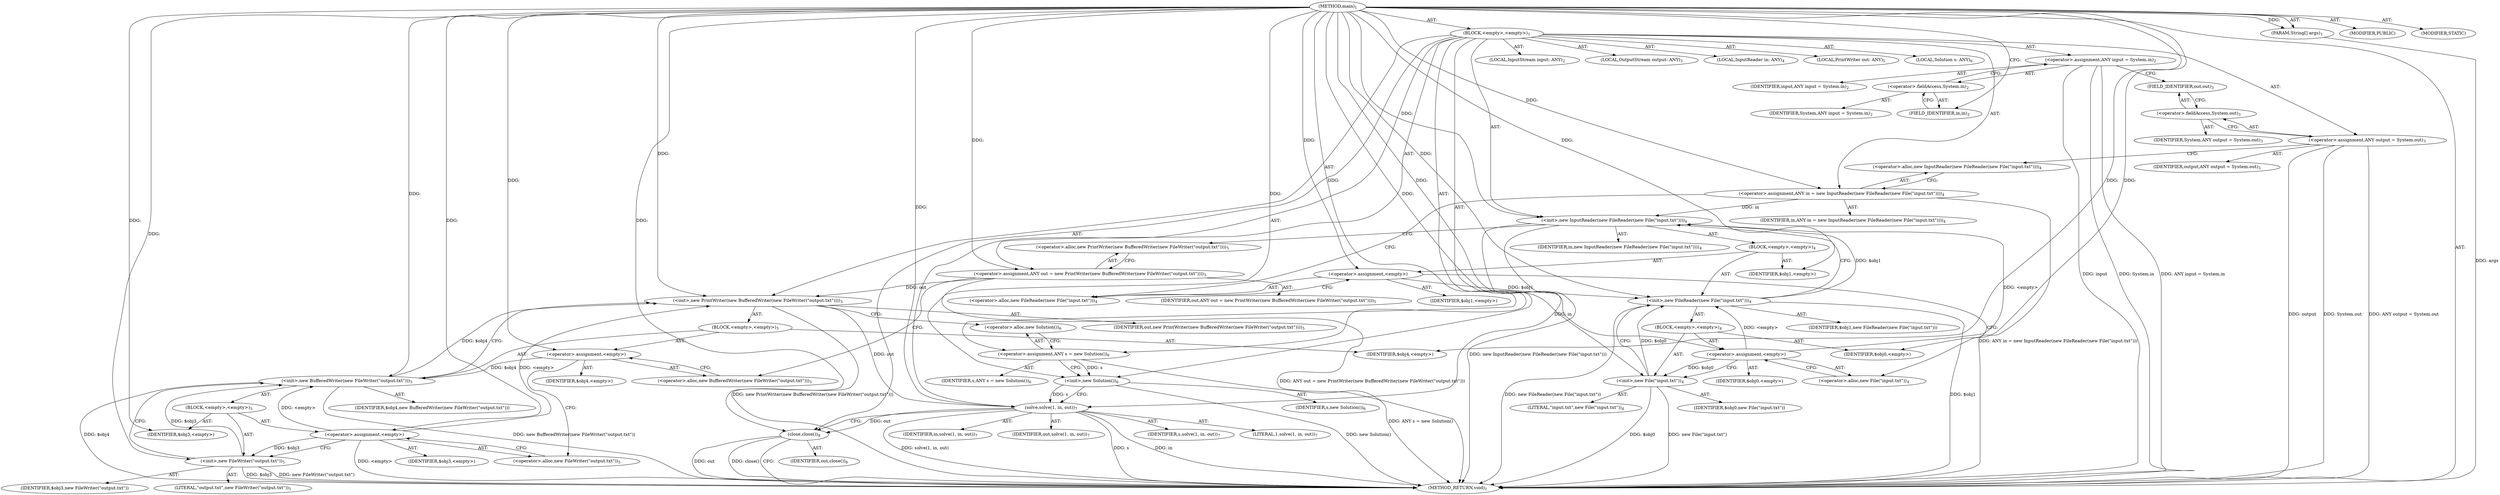 digraph "main" {  
"23" [label = <(METHOD,main)<SUB>1</SUB>> ]
"24" [label = <(PARAM,String[] args)<SUB>1</SUB>> ]
"25" [label = <(BLOCK,&lt;empty&gt;,&lt;empty&gt;)<SUB>1</SUB>> ]
"26" [label = <(LOCAL,InputStream input: ANY)<SUB>2</SUB>> ]
"27" [label = <(&lt;operator&gt;.assignment,ANY input = System.in)<SUB>2</SUB>> ]
"28" [label = <(IDENTIFIER,input,ANY input = System.in)<SUB>2</SUB>> ]
"29" [label = <(&lt;operator&gt;.fieldAccess,System.in)<SUB>2</SUB>> ]
"30" [label = <(IDENTIFIER,System,ANY input = System.in)<SUB>2</SUB>> ]
"31" [label = <(FIELD_IDENTIFIER,in,in)<SUB>2</SUB>> ]
"32" [label = <(LOCAL,OutputStream output: ANY)<SUB>3</SUB>> ]
"33" [label = <(&lt;operator&gt;.assignment,ANY output = System.out)<SUB>3</SUB>> ]
"34" [label = <(IDENTIFIER,output,ANY output = System.out)<SUB>3</SUB>> ]
"35" [label = <(&lt;operator&gt;.fieldAccess,System.out)<SUB>3</SUB>> ]
"36" [label = <(IDENTIFIER,System,ANY output = System.out)<SUB>3</SUB>> ]
"37" [label = <(FIELD_IDENTIFIER,out,out)<SUB>3</SUB>> ]
"4" [label = <(LOCAL,InputReader in: ANY)<SUB>4</SUB>> ]
"38" [label = <(&lt;operator&gt;.assignment,ANY in = new InputReader(new FileReader(new File(&quot;input.txt&quot;))))<SUB>4</SUB>> ]
"39" [label = <(IDENTIFIER,in,ANY in = new InputReader(new FileReader(new File(&quot;input.txt&quot;))))<SUB>4</SUB>> ]
"40" [label = <(&lt;operator&gt;.alloc,new InputReader(new FileReader(new File(&quot;input.txt&quot;))))<SUB>4</SUB>> ]
"41" [label = <(&lt;init&gt;,new InputReader(new FileReader(new File(&quot;input.txt&quot;))))<SUB>4</SUB>> ]
"3" [label = <(IDENTIFIER,in,new InputReader(new FileReader(new File(&quot;input.txt&quot;))))<SUB>4</SUB>> ]
"42" [label = <(BLOCK,&lt;empty&gt;,&lt;empty&gt;)<SUB>4</SUB>> ]
"43" [label = <(&lt;operator&gt;.assignment,&lt;empty&gt;)> ]
"44" [label = <(IDENTIFIER,$obj1,&lt;empty&gt;)> ]
"45" [label = <(&lt;operator&gt;.alloc,new FileReader(new File(&quot;input.txt&quot;)))<SUB>4</SUB>> ]
"46" [label = <(&lt;init&gt;,new FileReader(new File(&quot;input.txt&quot;)))<SUB>4</SUB>> ]
"47" [label = <(IDENTIFIER,$obj1,new FileReader(new File(&quot;input.txt&quot;)))> ]
"48" [label = <(BLOCK,&lt;empty&gt;,&lt;empty&gt;)<SUB>4</SUB>> ]
"49" [label = <(&lt;operator&gt;.assignment,&lt;empty&gt;)> ]
"50" [label = <(IDENTIFIER,$obj0,&lt;empty&gt;)> ]
"51" [label = <(&lt;operator&gt;.alloc,new File(&quot;input.txt&quot;))<SUB>4</SUB>> ]
"52" [label = <(&lt;init&gt;,new File(&quot;input.txt&quot;))<SUB>4</SUB>> ]
"53" [label = <(IDENTIFIER,$obj0,new File(&quot;input.txt&quot;))> ]
"54" [label = <(LITERAL,&quot;input.txt&quot;,new File(&quot;input.txt&quot;))<SUB>4</SUB>> ]
"55" [label = <(IDENTIFIER,$obj0,&lt;empty&gt;)> ]
"56" [label = <(IDENTIFIER,$obj1,&lt;empty&gt;)> ]
"6" [label = <(LOCAL,PrintWriter out: ANY)<SUB>5</SUB>> ]
"57" [label = <(&lt;operator&gt;.assignment,ANY out = new PrintWriter(new BufferedWriter(new FileWriter(&quot;output.txt&quot;))))<SUB>5</SUB>> ]
"58" [label = <(IDENTIFIER,out,ANY out = new PrintWriter(new BufferedWriter(new FileWriter(&quot;output.txt&quot;))))<SUB>5</SUB>> ]
"59" [label = <(&lt;operator&gt;.alloc,new PrintWriter(new BufferedWriter(new FileWriter(&quot;output.txt&quot;))))<SUB>5</SUB>> ]
"60" [label = <(&lt;init&gt;,new PrintWriter(new BufferedWriter(new FileWriter(&quot;output.txt&quot;))))<SUB>5</SUB>> ]
"5" [label = <(IDENTIFIER,out,new PrintWriter(new BufferedWriter(new FileWriter(&quot;output.txt&quot;))))<SUB>5</SUB>> ]
"61" [label = <(BLOCK,&lt;empty&gt;,&lt;empty&gt;)<SUB>5</SUB>> ]
"62" [label = <(&lt;operator&gt;.assignment,&lt;empty&gt;)> ]
"63" [label = <(IDENTIFIER,$obj4,&lt;empty&gt;)> ]
"64" [label = <(&lt;operator&gt;.alloc,new BufferedWriter(new FileWriter(&quot;output.txt&quot;)))<SUB>5</SUB>> ]
"65" [label = <(&lt;init&gt;,new BufferedWriter(new FileWriter(&quot;output.txt&quot;)))<SUB>5</SUB>> ]
"66" [label = <(IDENTIFIER,$obj4,new BufferedWriter(new FileWriter(&quot;output.txt&quot;)))> ]
"67" [label = <(BLOCK,&lt;empty&gt;,&lt;empty&gt;)<SUB>5</SUB>> ]
"68" [label = <(&lt;operator&gt;.assignment,&lt;empty&gt;)> ]
"69" [label = <(IDENTIFIER,$obj3,&lt;empty&gt;)> ]
"70" [label = <(&lt;operator&gt;.alloc,new FileWriter(&quot;output.txt&quot;))<SUB>5</SUB>> ]
"71" [label = <(&lt;init&gt;,new FileWriter(&quot;output.txt&quot;))<SUB>5</SUB>> ]
"72" [label = <(IDENTIFIER,$obj3,new FileWriter(&quot;output.txt&quot;))> ]
"73" [label = <(LITERAL,&quot;output.txt&quot;,new FileWriter(&quot;output.txt&quot;))<SUB>5</SUB>> ]
"74" [label = <(IDENTIFIER,$obj3,&lt;empty&gt;)> ]
"75" [label = <(IDENTIFIER,$obj4,&lt;empty&gt;)> ]
"8" [label = <(LOCAL,Solution s: ANY)<SUB>6</SUB>> ]
"76" [label = <(&lt;operator&gt;.assignment,ANY s = new Solution())<SUB>6</SUB>> ]
"77" [label = <(IDENTIFIER,s,ANY s = new Solution())<SUB>6</SUB>> ]
"78" [label = <(&lt;operator&gt;.alloc,new Solution())<SUB>6</SUB>> ]
"79" [label = <(&lt;init&gt;,new Solution())<SUB>6</SUB>> ]
"7" [label = <(IDENTIFIER,s,new Solution())<SUB>6</SUB>> ]
"80" [label = <(solve,solve(1, in, out))<SUB>7</SUB>> ]
"81" [label = <(IDENTIFIER,s,solve(1, in, out))<SUB>7</SUB>> ]
"82" [label = <(LITERAL,1,solve(1, in, out))<SUB>7</SUB>> ]
"83" [label = <(IDENTIFIER,in,solve(1, in, out))<SUB>7</SUB>> ]
"84" [label = <(IDENTIFIER,out,solve(1, in, out))<SUB>7</SUB>> ]
"85" [label = <(close,close())<SUB>8</SUB>> ]
"86" [label = <(IDENTIFIER,out,close())<SUB>8</SUB>> ]
"87" [label = <(MODIFIER,PUBLIC)> ]
"88" [label = <(MODIFIER,STATIC)> ]
"89" [label = <(METHOD_RETURN,void)<SUB>1</SUB>> ]
  "23" -> "24"  [ label = "AST: "] 
  "23" -> "25"  [ label = "AST: "] 
  "23" -> "87"  [ label = "AST: "] 
  "23" -> "88"  [ label = "AST: "] 
  "23" -> "89"  [ label = "AST: "] 
  "25" -> "26"  [ label = "AST: "] 
  "25" -> "27"  [ label = "AST: "] 
  "25" -> "32"  [ label = "AST: "] 
  "25" -> "33"  [ label = "AST: "] 
  "25" -> "4"  [ label = "AST: "] 
  "25" -> "38"  [ label = "AST: "] 
  "25" -> "41"  [ label = "AST: "] 
  "25" -> "6"  [ label = "AST: "] 
  "25" -> "57"  [ label = "AST: "] 
  "25" -> "60"  [ label = "AST: "] 
  "25" -> "8"  [ label = "AST: "] 
  "25" -> "76"  [ label = "AST: "] 
  "25" -> "79"  [ label = "AST: "] 
  "25" -> "80"  [ label = "AST: "] 
  "25" -> "85"  [ label = "AST: "] 
  "27" -> "28"  [ label = "AST: "] 
  "27" -> "29"  [ label = "AST: "] 
  "29" -> "30"  [ label = "AST: "] 
  "29" -> "31"  [ label = "AST: "] 
  "33" -> "34"  [ label = "AST: "] 
  "33" -> "35"  [ label = "AST: "] 
  "35" -> "36"  [ label = "AST: "] 
  "35" -> "37"  [ label = "AST: "] 
  "38" -> "39"  [ label = "AST: "] 
  "38" -> "40"  [ label = "AST: "] 
  "41" -> "3"  [ label = "AST: "] 
  "41" -> "42"  [ label = "AST: "] 
  "42" -> "43"  [ label = "AST: "] 
  "42" -> "46"  [ label = "AST: "] 
  "42" -> "56"  [ label = "AST: "] 
  "43" -> "44"  [ label = "AST: "] 
  "43" -> "45"  [ label = "AST: "] 
  "46" -> "47"  [ label = "AST: "] 
  "46" -> "48"  [ label = "AST: "] 
  "48" -> "49"  [ label = "AST: "] 
  "48" -> "52"  [ label = "AST: "] 
  "48" -> "55"  [ label = "AST: "] 
  "49" -> "50"  [ label = "AST: "] 
  "49" -> "51"  [ label = "AST: "] 
  "52" -> "53"  [ label = "AST: "] 
  "52" -> "54"  [ label = "AST: "] 
  "57" -> "58"  [ label = "AST: "] 
  "57" -> "59"  [ label = "AST: "] 
  "60" -> "5"  [ label = "AST: "] 
  "60" -> "61"  [ label = "AST: "] 
  "61" -> "62"  [ label = "AST: "] 
  "61" -> "65"  [ label = "AST: "] 
  "61" -> "75"  [ label = "AST: "] 
  "62" -> "63"  [ label = "AST: "] 
  "62" -> "64"  [ label = "AST: "] 
  "65" -> "66"  [ label = "AST: "] 
  "65" -> "67"  [ label = "AST: "] 
  "67" -> "68"  [ label = "AST: "] 
  "67" -> "71"  [ label = "AST: "] 
  "67" -> "74"  [ label = "AST: "] 
  "68" -> "69"  [ label = "AST: "] 
  "68" -> "70"  [ label = "AST: "] 
  "71" -> "72"  [ label = "AST: "] 
  "71" -> "73"  [ label = "AST: "] 
  "76" -> "77"  [ label = "AST: "] 
  "76" -> "78"  [ label = "AST: "] 
  "79" -> "7"  [ label = "AST: "] 
  "80" -> "81"  [ label = "AST: "] 
  "80" -> "82"  [ label = "AST: "] 
  "80" -> "83"  [ label = "AST: "] 
  "80" -> "84"  [ label = "AST: "] 
  "85" -> "86"  [ label = "AST: "] 
  "27" -> "37"  [ label = "CFG: "] 
  "33" -> "40"  [ label = "CFG: "] 
  "38" -> "45"  [ label = "CFG: "] 
  "41" -> "59"  [ label = "CFG: "] 
  "57" -> "64"  [ label = "CFG: "] 
  "60" -> "78"  [ label = "CFG: "] 
  "76" -> "79"  [ label = "CFG: "] 
  "79" -> "80"  [ label = "CFG: "] 
  "80" -> "85"  [ label = "CFG: "] 
  "85" -> "89"  [ label = "CFG: "] 
  "29" -> "27"  [ label = "CFG: "] 
  "35" -> "33"  [ label = "CFG: "] 
  "40" -> "38"  [ label = "CFG: "] 
  "59" -> "57"  [ label = "CFG: "] 
  "78" -> "76"  [ label = "CFG: "] 
  "31" -> "29"  [ label = "CFG: "] 
  "37" -> "35"  [ label = "CFG: "] 
  "43" -> "51"  [ label = "CFG: "] 
  "46" -> "41"  [ label = "CFG: "] 
  "62" -> "70"  [ label = "CFG: "] 
  "65" -> "60"  [ label = "CFG: "] 
  "45" -> "43"  [ label = "CFG: "] 
  "64" -> "62"  [ label = "CFG: "] 
  "49" -> "52"  [ label = "CFG: "] 
  "52" -> "46"  [ label = "CFG: "] 
  "68" -> "71"  [ label = "CFG: "] 
  "71" -> "65"  [ label = "CFG: "] 
  "51" -> "49"  [ label = "CFG: "] 
  "70" -> "68"  [ label = "CFG: "] 
  "23" -> "31"  [ label = "CFG: "] 
  "24" -> "89"  [ label = "DDG: args"] 
  "27" -> "89"  [ label = "DDG: input"] 
  "27" -> "89"  [ label = "DDG: System.in"] 
  "27" -> "89"  [ label = "DDG: ANY input = System.in"] 
  "33" -> "89"  [ label = "DDG: output"] 
  "33" -> "89"  [ label = "DDG: System.out"] 
  "33" -> "89"  [ label = "DDG: ANY output = System.out"] 
  "38" -> "89"  [ label = "DDG: ANY in = new InputReader(new FileReader(new File(&quot;input.txt&quot;)))"] 
  "46" -> "89"  [ label = "DDG: $obj1"] 
  "52" -> "89"  [ label = "DDG: $obj0"] 
  "52" -> "89"  [ label = "DDG: new File(&quot;input.txt&quot;)"] 
  "46" -> "89"  [ label = "DDG: new FileReader(new File(&quot;input.txt&quot;))"] 
  "41" -> "89"  [ label = "DDG: new InputReader(new FileReader(new File(&quot;input.txt&quot;)))"] 
  "57" -> "89"  [ label = "DDG: ANY out = new PrintWriter(new BufferedWriter(new FileWriter(&quot;output.txt&quot;)))"] 
  "65" -> "89"  [ label = "DDG: $obj4"] 
  "68" -> "89"  [ label = "DDG: &lt;empty&gt;"] 
  "71" -> "89"  [ label = "DDG: $obj3"] 
  "71" -> "89"  [ label = "DDG: new FileWriter(&quot;output.txt&quot;)"] 
  "65" -> "89"  [ label = "DDG: new BufferedWriter(new FileWriter(&quot;output.txt&quot;))"] 
  "60" -> "89"  [ label = "DDG: new PrintWriter(new BufferedWriter(new FileWriter(&quot;output.txt&quot;)))"] 
  "76" -> "89"  [ label = "DDG: ANY s = new Solution()"] 
  "79" -> "89"  [ label = "DDG: new Solution()"] 
  "80" -> "89"  [ label = "DDG: s"] 
  "80" -> "89"  [ label = "DDG: in"] 
  "80" -> "89"  [ label = "DDG: solve(1, in, out)"] 
  "85" -> "89"  [ label = "DDG: out"] 
  "85" -> "89"  [ label = "DDG: close()"] 
  "23" -> "24"  [ label = "DDG: "] 
  "23" -> "38"  [ label = "DDG: "] 
  "23" -> "57"  [ label = "DDG: "] 
  "23" -> "76"  [ label = "DDG: "] 
  "38" -> "41"  [ label = "DDG: in"] 
  "23" -> "41"  [ label = "DDG: "] 
  "49" -> "41"  [ label = "DDG: &lt;empty&gt;"] 
  "46" -> "41"  [ label = "DDG: $obj1"] 
  "57" -> "60"  [ label = "DDG: out"] 
  "23" -> "60"  [ label = "DDG: "] 
  "68" -> "60"  [ label = "DDG: &lt;empty&gt;"] 
  "65" -> "60"  [ label = "DDG: $obj4"] 
  "76" -> "79"  [ label = "DDG: s"] 
  "23" -> "79"  [ label = "DDG: "] 
  "79" -> "80"  [ label = "DDG: s"] 
  "23" -> "80"  [ label = "DDG: "] 
  "41" -> "80"  [ label = "DDG: in"] 
  "60" -> "80"  [ label = "DDG: out"] 
  "80" -> "85"  [ label = "DDG: out"] 
  "23" -> "85"  [ label = "DDG: "] 
  "23" -> "43"  [ label = "DDG: "] 
  "23" -> "56"  [ label = "DDG: "] 
  "23" -> "62"  [ label = "DDG: "] 
  "23" -> "75"  [ label = "DDG: "] 
  "43" -> "46"  [ label = "DDG: $obj1"] 
  "23" -> "46"  [ label = "DDG: "] 
  "49" -> "46"  [ label = "DDG: &lt;empty&gt;"] 
  "52" -> "46"  [ label = "DDG: $obj0"] 
  "62" -> "65"  [ label = "DDG: $obj4"] 
  "23" -> "65"  [ label = "DDG: "] 
  "68" -> "65"  [ label = "DDG: &lt;empty&gt;"] 
  "71" -> "65"  [ label = "DDG: $obj3"] 
  "23" -> "49"  [ label = "DDG: "] 
  "23" -> "55"  [ label = "DDG: "] 
  "23" -> "68"  [ label = "DDG: "] 
  "23" -> "74"  [ label = "DDG: "] 
  "49" -> "52"  [ label = "DDG: $obj0"] 
  "23" -> "52"  [ label = "DDG: "] 
  "68" -> "71"  [ label = "DDG: $obj3"] 
  "23" -> "71"  [ label = "DDG: "] 
}
